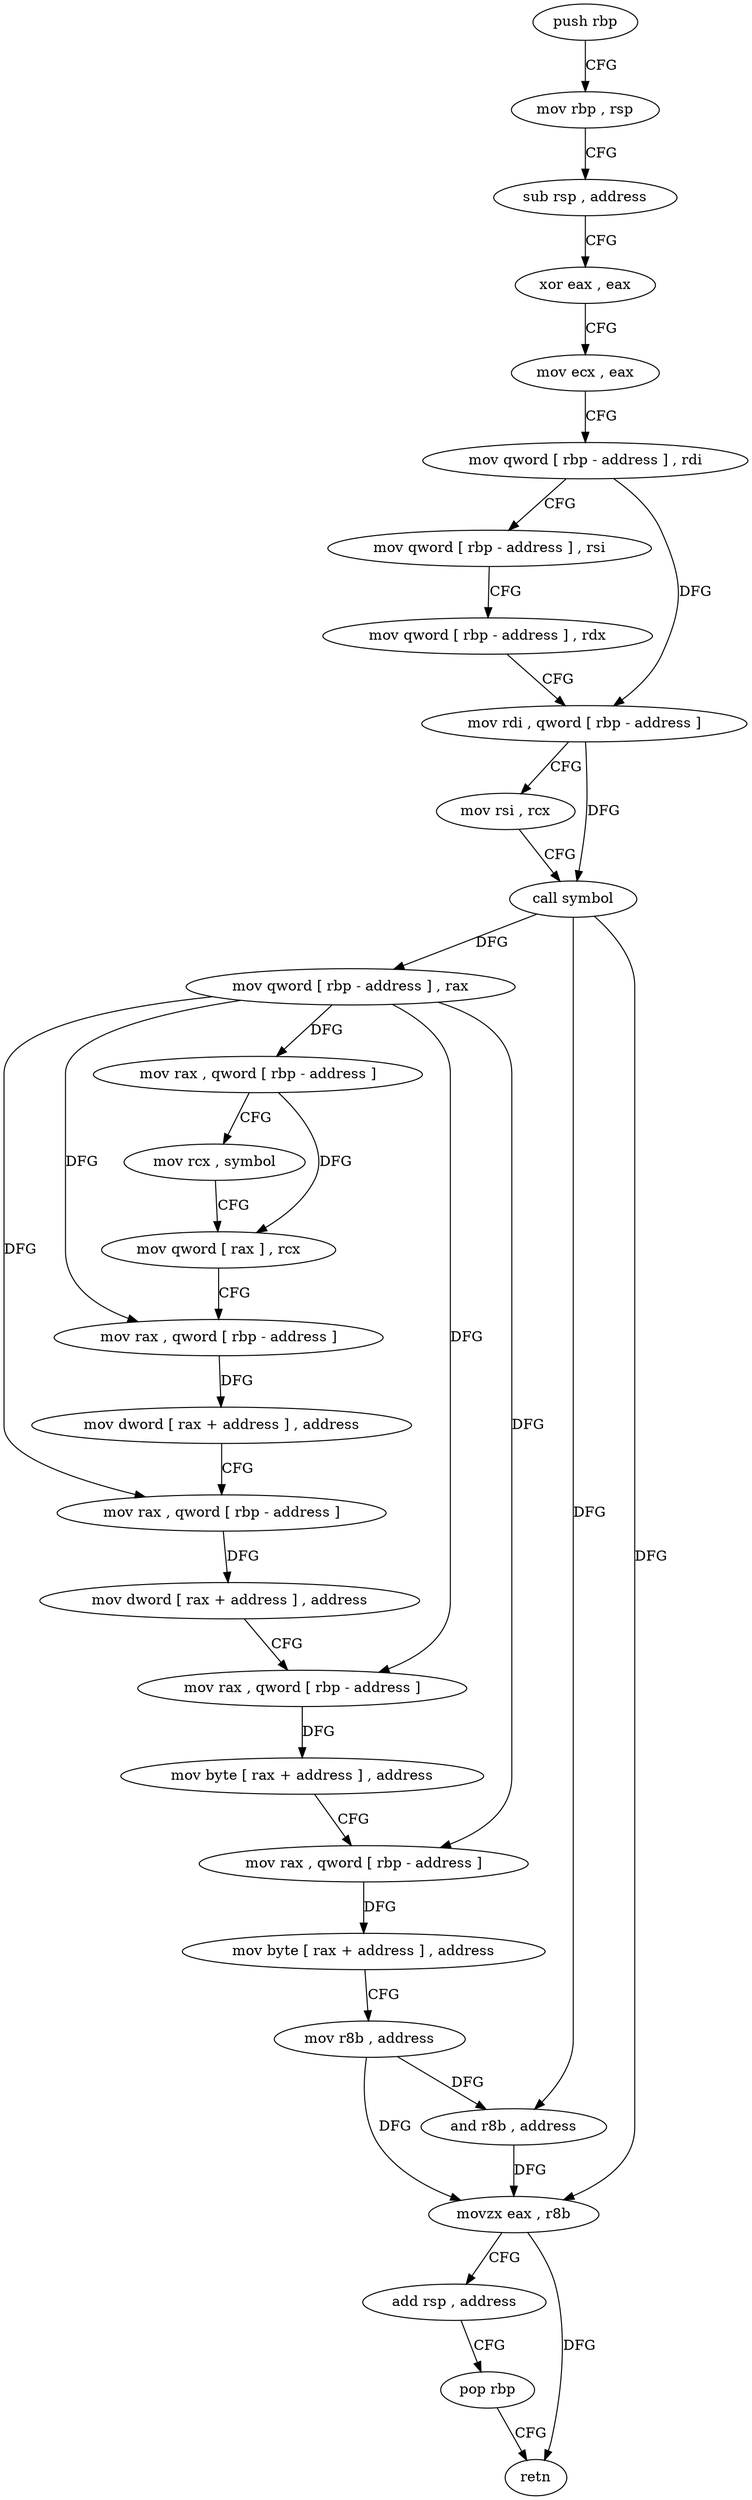 digraph "func" {
"4268320" [label = "push rbp" ]
"4268321" [label = "mov rbp , rsp" ]
"4268324" [label = "sub rsp , address" ]
"4268328" [label = "xor eax , eax" ]
"4268330" [label = "mov ecx , eax" ]
"4268332" [label = "mov qword [ rbp - address ] , rdi" ]
"4268336" [label = "mov qword [ rbp - address ] , rsi" ]
"4268340" [label = "mov qword [ rbp - address ] , rdx" ]
"4268344" [label = "mov rdi , qword [ rbp - address ]" ]
"4268348" [label = "mov rsi , rcx" ]
"4268351" [label = "call symbol" ]
"4268356" [label = "mov qword [ rbp - address ] , rax" ]
"4268360" [label = "mov rax , qword [ rbp - address ]" ]
"4268364" [label = "mov rcx , symbol" ]
"4268374" [label = "mov qword [ rax ] , rcx" ]
"4268377" [label = "mov rax , qword [ rbp - address ]" ]
"4268381" [label = "mov dword [ rax + address ] , address" ]
"4268388" [label = "mov rax , qword [ rbp - address ]" ]
"4268392" [label = "mov dword [ rax + address ] , address" ]
"4268399" [label = "mov rax , qword [ rbp - address ]" ]
"4268403" [label = "mov byte [ rax + address ] , address" ]
"4268407" [label = "mov rax , qword [ rbp - address ]" ]
"4268411" [label = "mov byte [ rax + address ] , address" ]
"4268415" [label = "mov r8b , address" ]
"4268418" [label = "and r8b , address" ]
"4268422" [label = "movzx eax , r8b" ]
"4268426" [label = "add rsp , address" ]
"4268430" [label = "pop rbp" ]
"4268431" [label = "retn" ]
"4268320" -> "4268321" [ label = "CFG" ]
"4268321" -> "4268324" [ label = "CFG" ]
"4268324" -> "4268328" [ label = "CFG" ]
"4268328" -> "4268330" [ label = "CFG" ]
"4268330" -> "4268332" [ label = "CFG" ]
"4268332" -> "4268336" [ label = "CFG" ]
"4268332" -> "4268344" [ label = "DFG" ]
"4268336" -> "4268340" [ label = "CFG" ]
"4268340" -> "4268344" [ label = "CFG" ]
"4268344" -> "4268348" [ label = "CFG" ]
"4268344" -> "4268351" [ label = "DFG" ]
"4268348" -> "4268351" [ label = "CFG" ]
"4268351" -> "4268356" [ label = "DFG" ]
"4268351" -> "4268418" [ label = "DFG" ]
"4268351" -> "4268422" [ label = "DFG" ]
"4268356" -> "4268360" [ label = "DFG" ]
"4268356" -> "4268377" [ label = "DFG" ]
"4268356" -> "4268388" [ label = "DFG" ]
"4268356" -> "4268399" [ label = "DFG" ]
"4268356" -> "4268407" [ label = "DFG" ]
"4268360" -> "4268364" [ label = "CFG" ]
"4268360" -> "4268374" [ label = "DFG" ]
"4268364" -> "4268374" [ label = "CFG" ]
"4268374" -> "4268377" [ label = "CFG" ]
"4268377" -> "4268381" [ label = "DFG" ]
"4268381" -> "4268388" [ label = "CFG" ]
"4268388" -> "4268392" [ label = "DFG" ]
"4268392" -> "4268399" [ label = "CFG" ]
"4268399" -> "4268403" [ label = "DFG" ]
"4268403" -> "4268407" [ label = "CFG" ]
"4268407" -> "4268411" [ label = "DFG" ]
"4268411" -> "4268415" [ label = "CFG" ]
"4268415" -> "4268418" [ label = "DFG" ]
"4268415" -> "4268422" [ label = "DFG" ]
"4268418" -> "4268422" [ label = "DFG" ]
"4268422" -> "4268426" [ label = "CFG" ]
"4268422" -> "4268431" [ label = "DFG" ]
"4268426" -> "4268430" [ label = "CFG" ]
"4268430" -> "4268431" [ label = "CFG" ]
}
